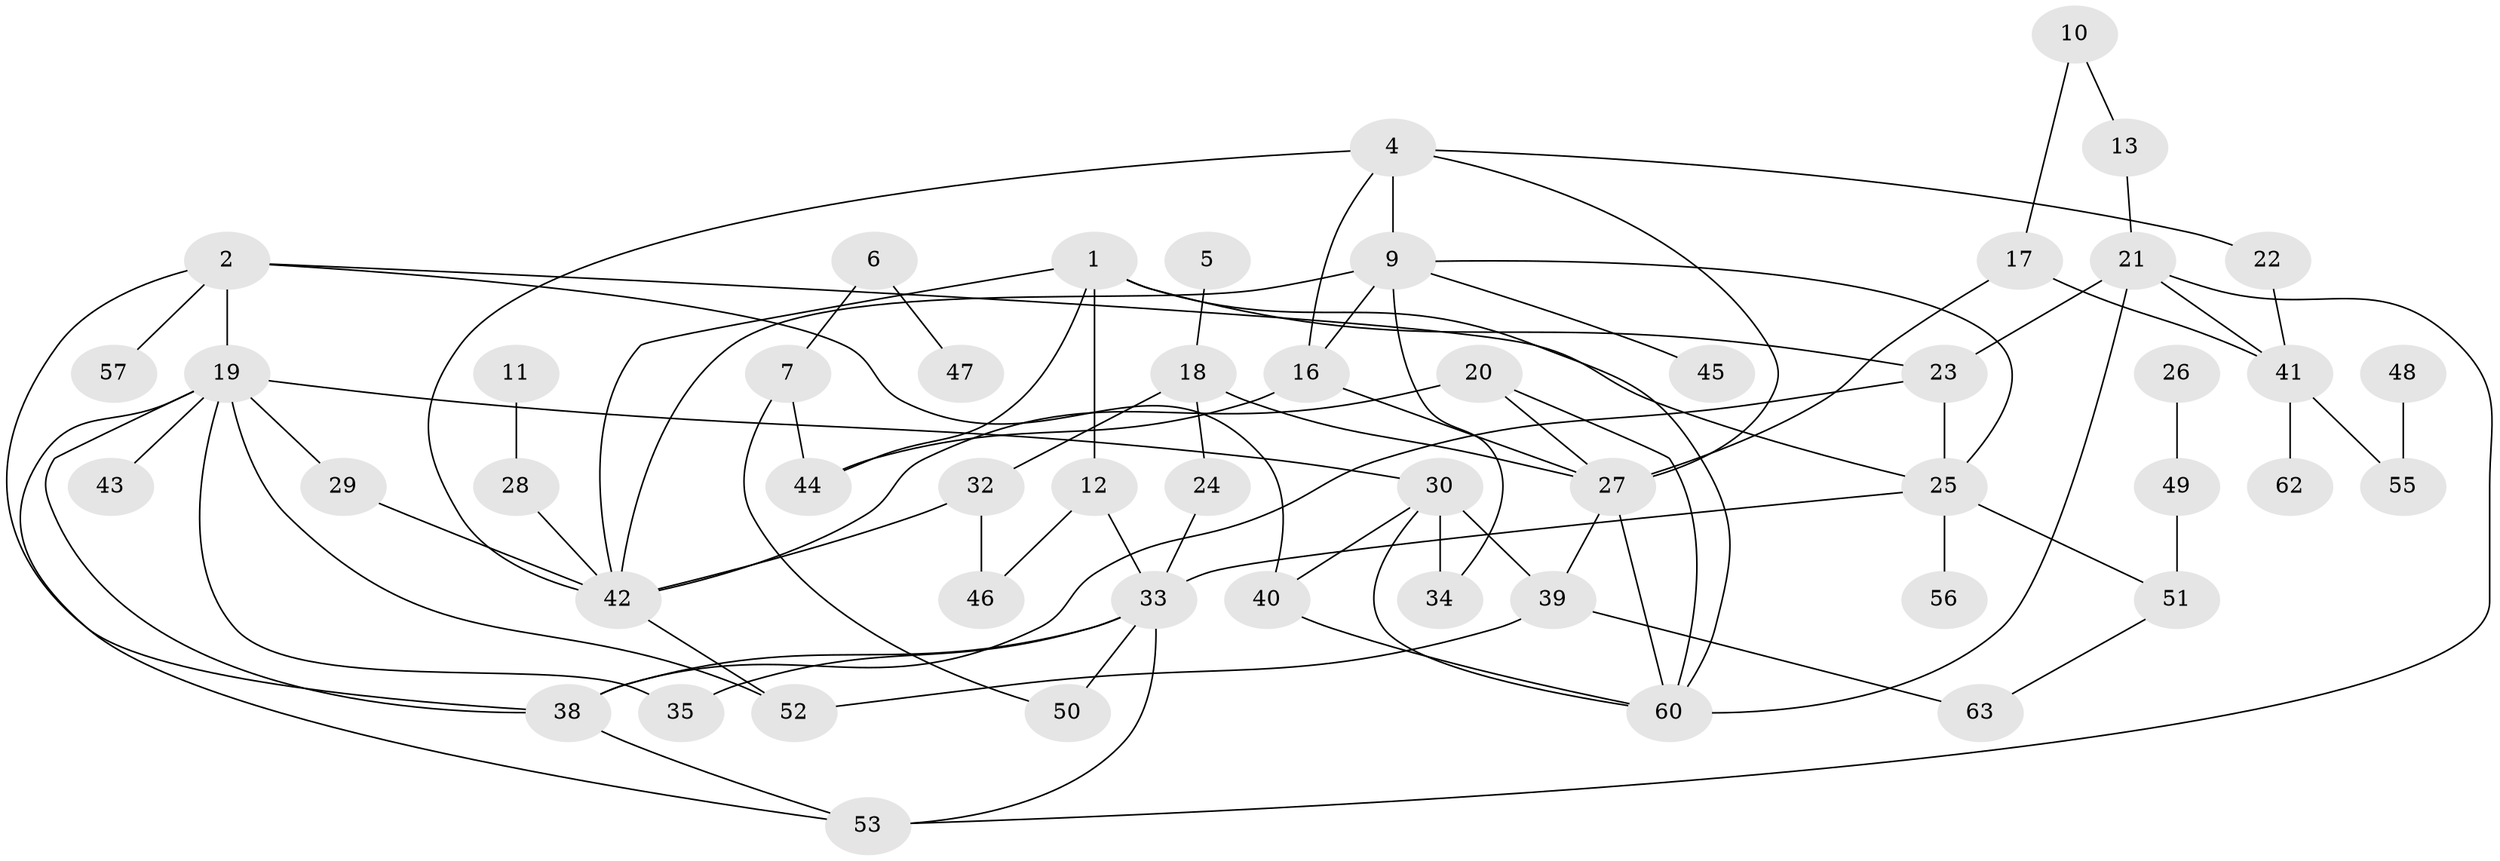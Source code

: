 // original degree distribution, {4: 0.109375, 2: 0.28125, 0: 0.0859375, 1: 0.21875, 3: 0.2265625, 5: 0.0390625, 8: 0.0078125, 6: 0.03125}
// Generated by graph-tools (version 1.1) at 2025/33/03/09/25 02:33:40]
// undirected, 52 vertices, 84 edges
graph export_dot {
graph [start="1"]
  node [color=gray90,style=filled];
  1;
  2;
  4;
  5;
  6;
  7;
  9;
  10;
  11;
  12;
  13;
  16;
  17;
  18;
  19;
  20;
  21;
  22;
  23;
  24;
  25;
  26;
  27;
  28;
  29;
  30;
  32;
  33;
  34;
  35;
  38;
  39;
  40;
  41;
  42;
  43;
  44;
  45;
  46;
  47;
  48;
  49;
  50;
  51;
  52;
  53;
  55;
  56;
  57;
  60;
  62;
  63;
  1 -- 12 [weight=1.0];
  1 -- 23 [weight=1.0];
  1 -- 42 [weight=1.0];
  1 -- 44 [weight=1.0];
  1 -- 60 [weight=1.0];
  2 -- 19 [weight=1.0];
  2 -- 25 [weight=1.0];
  2 -- 38 [weight=1.0];
  2 -- 40 [weight=1.0];
  2 -- 57 [weight=1.0];
  4 -- 9 [weight=1.0];
  4 -- 16 [weight=1.0];
  4 -- 22 [weight=1.0];
  4 -- 27 [weight=1.0];
  4 -- 42 [weight=1.0];
  5 -- 18 [weight=1.0];
  6 -- 7 [weight=1.0];
  6 -- 47 [weight=1.0];
  7 -- 44 [weight=1.0];
  7 -- 50 [weight=1.0];
  9 -- 16 [weight=1.0];
  9 -- 25 [weight=1.0];
  9 -- 34 [weight=1.0];
  9 -- 42 [weight=1.0];
  9 -- 45 [weight=1.0];
  10 -- 13 [weight=1.0];
  10 -- 17 [weight=1.0];
  11 -- 28 [weight=1.0];
  12 -- 33 [weight=1.0];
  12 -- 46 [weight=1.0];
  13 -- 21 [weight=1.0];
  16 -- 27 [weight=1.0];
  16 -- 44 [weight=1.0];
  17 -- 27 [weight=1.0];
  17 -- 41 [weight=1.0];
  18 -- 24 [weight=1.0];
  18 -- 27 [weight=1.0];
  18 -- 32 [weight=1.0];
  19 -- 29 [weight=1.0];
  19 -- 30 [weight=1.0];
  19 -- 35 [weight=1.0];
  19 -- 38 [weight=1.0];
  19 -- 43 [weight=1.0];
  19 -- 52 [weight=1.0];
  19 -- 53 [weight=1.0];
  20 -- 27 [weight=1.0];
  20 -- 42 [weight=1.0];
  20 -- 60 [weight=1.0];
  21 -- 23 [weight=1.0];
  21 -- 41 [weight=1.0];
  21 -- 53 [weight=1.0];
  21 -- 60 [weight=1.0];
  22 -- 41 [weight=1.0];
  23 -- 25 [weight=1.0];
  23 -- 38 [weight=1.0];
  24 -- 33 [weight=2.0];
  25 -- 33 [weight=1.0];
  25 -- 51 [weight=1.0];
  25 -- 56 [weight=1.0];
  26 -- 49 [weight=1.0];
  27 -- 39 [weight=1.0];
  27 -- 60 [weight=1.0];
  28 -- 42 [weight=1.0];
  29 -- 42 [weight=1.0];
  30 -- 34 [weight=1.0];
  30 -- 39 [weight=1.0];
  30 -- 40 [weight=1.0];
  30 -- 60 [weight=1.0];
  32 -- 42 [weight=1.0];
  32 -- 46 [weight=1.0];
  33 -- 35 [weight=1.0];
  33 -- 38 [weight=1.0];
  33 -- 50 [weight=2.0];
  33 -- 53 [weight=1.0];
  38 -- 53 [weight=1.0];
  39 -- 52 [weight=1.0];
  39 -- 63 [weight=1.0];
  40 -- 60 [weight=1.0];
  41 -- 55 [weight=1.0];
  41 -- 62 [weight=1.0];
  42 -- 52 [weight=1.0];
  48 -- 55 [weight=1.0];
  49 -- 51 [weight=1.0];
  51 -- 63 [weight=1.0];
}
